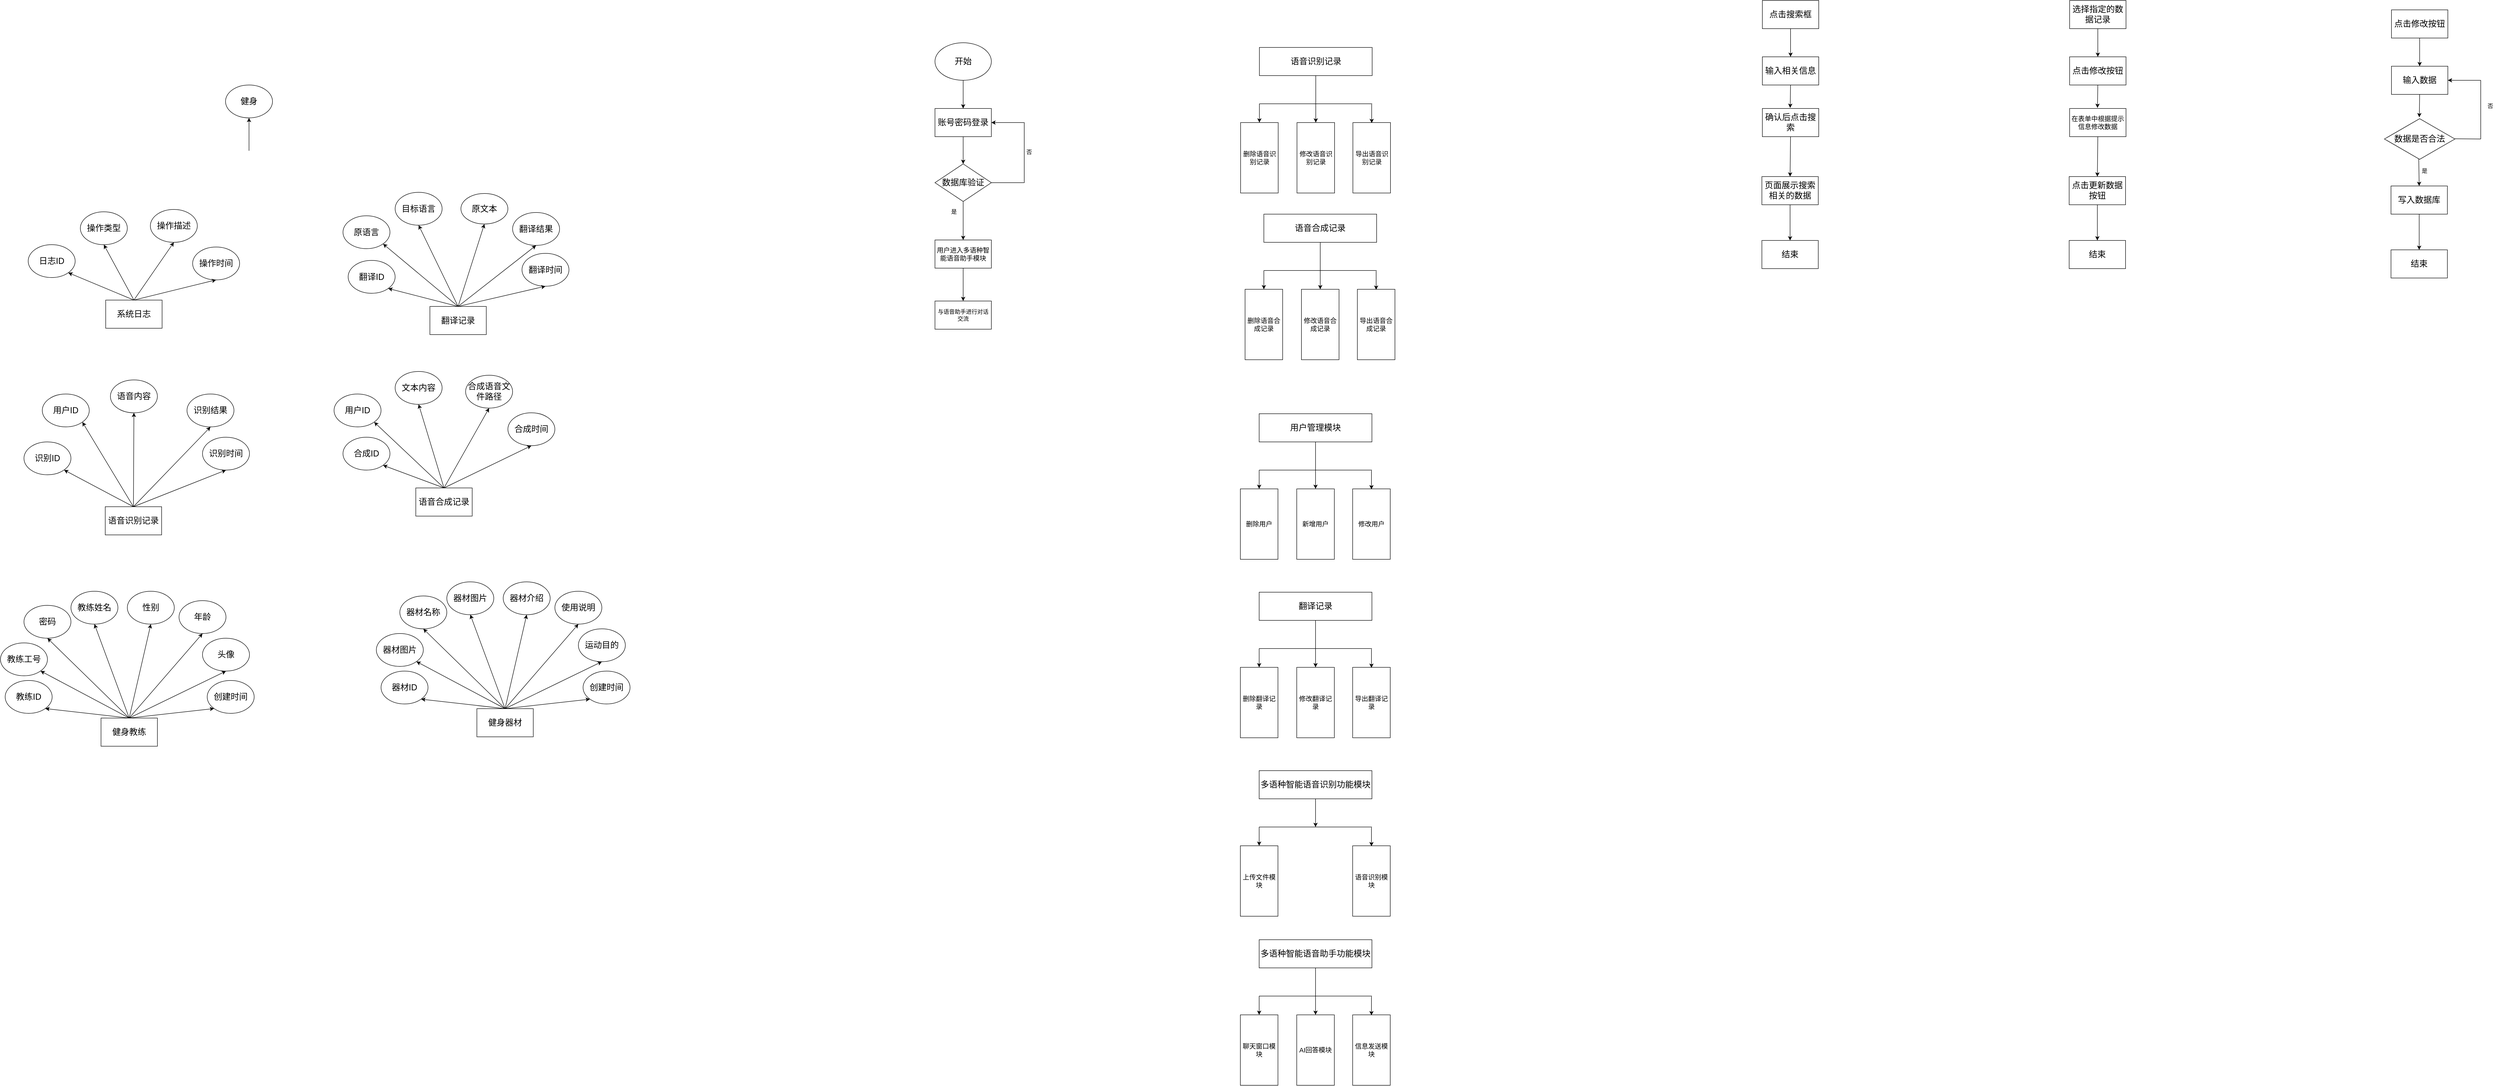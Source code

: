 <mxfile version="26.0.16">
  <diagram name="第 1 页" id="UI5crBXgyZy6Es89FjU4">
    <mxGraphModel dx="9310" dy="916" grid="1" gridSize="10" guides="1" tooltips="1" connect="1" arrows="1" fold="1" page="1" pageScale="1" pageWidth="827" pageHeight="1169" math="0" shadow="0">
      <root>
        <mxCell id="0" />
        <mxCell id="1" parent="0" />
        <mxCell id="IMLYY0nem67V7j786krE-1" value="&lt;span style=&quot;font-size: 18px;&quot;&gt;系统日志&lt;/span&gt;" style="rounded=0;whiteSpace=wrap;html=1;" parent="1" vertex="1">
          <mxGeometry x="-6475" y="698" width="120" height="60" as="geometry" />
        </mxCell>
        <mxCell id="IMLYY0nem67V7j786krE-2" value="&lt;font style=&quot;font-size: 18px;&quot;&gt;日志ID&lt;/font&gt;" style="ellipse;whiteSpace=wrap;html=1;" parent="1" vertex="1">
          <mxGeometry x="-6640" y="580" width="100" height="70" as="geometry" />
        </mxCell>
        <mxCell id="IMLYY0nem67V7j786krE-3" value="&lt;span style=&quot;font-size: 18px;&quot;&gt;操作类型&lt;/span&gt;" style="ellipse;whiteSpace=wrap;html=1;" parent="1" vertex="1">
          <mxGeometry x="-6529" y="510" width="100" height="70" as="geometry" />
        </mxCell>
        <mxCell id="IMLYY0nem67V7j786krE-4" value="&lt;font style=&quot;font-size: 18px;&quot;&gt;操作描述&lt;/font&gt;" style="ellipse;whiteSpace=wrap;html=1;" parent="1" vertex="1">
          <mxGeometry x="-6380" y="505" width="100" height="70" as="geometry" />
        </mxCell>
        <mxCell id="IMLYY0nem67V7j786krE-5" value="&lt;font style=&quot;font-size: 18px;&quot;&gt;操作时间&lt;/font&gt;" style="ellipse;whiteSpace=wrap;html=1;" parent="1" vertex="1">
          <mxGeometry x="-6290" y="585" width="100" height="70" as="geometry" />
        </mxCell>
        <mxCell id="IMLYY0nem67V7j786krE-8" value="" style="endArrow=classic;html=1;rounded=0;entryX=1;entryY=1;entryDx=0;entryDy=0;exitX=0.5;exitY=0;exitDx=0;exitDy=0;" parent="1" source="IMLYY0nem67V7j786krE-1" target="IMLYY0nem67V7j786krE-2" edge="1">
          <mxGeometry width="50" height="50" relative="1" as="geometry">
            <mxPoint x="-6389" y="758" as="sourcePoint" />
            <mxPoint x="-6339" y="708" as="targetPoint" />
          </mxGeometry>
        </mxCell>
        <mxCell id="IMLYY0nem67V7j786krE-9" value="" style="endArrow=classic;html=1;rounded=0;entryX=0.5;entryY=1;entryDx=0;entryDy=0;exitX=0.5;exitY=0;exitDx=0;exitDy=0;" parent="1" source="IMLYY0nem67V7j786krE-1" target="IMLYY0nem67V7j786krE-3" edge="1">
          <mxGeometry width="50" height="50" relative="1" as="geometry">
            <mxPoint x="-6479" y="678" as="sourcePoint" />
            <mxPoint x="-6614" y="638" as="targetPoint" />
          </mxGeometry>
        </mxCell>
        <mxCell id="IMLYY0nem67V7j786krE-10" value="" style="endArrow=classic;html=1;rounded=0;entryX=0.5;entryY=1;entryDx=0;entryDy=0;exitX=0.5;exitY=0;exitDx=0;exitDy=0;" parent="1" source="IMLYY0nem67V7j786krE-1" target="IMLYY0nem67V7j786krE-4" edge="1">
          <mxGeometry width="50" height="50" relative="1" as="geometry">
            <mxPoint x="-6389" y="758" as="sourcePoint" />
            <mxPoint x="-6339" y="708" as="targetPoint" />
          </mxGeometry>
        </mxCell>
        <mxCell id="IMLYY0nem67V7j786krE-11" value="" style="endArrow=classic;html=1;rounded=0;entryX=0.5;entryY=1;entryDx=0;entryDy=0;exitX=0.5;exitY=0;exitDx=0;exitDy=0;" parent="1" source="IMLYY0nem67V7j786krE-1" target="IMLYY0nem67V7j786krE-5" edge="1">
          <mxGeometry width="50" height="50" relative="1" as="geometry">
            <mxPoint x="-6389" y="758" as="sourcePoint" />
            <mxPoint x="-6339" y="708" as="targetPoint" />
          </mxGeometry>
        </mxCell>
        <mxCell id="IMLYY0nem67V7j786krE-14" value="&lt;font style=&quot;font-size: 18px;&quot;&gt;翻译记录&lt;/font&gt;" style="rounded=0;whiteSpace=wrap;html=1;" parent="1" vertex="1">
          <mxGeometry x="-5785" y="711.5" width="120" height="60" as="geometry" />
        </mxCell>
        <mxCell id="IMLYY0nem67V7j786krE-15" value="&lt;font style=&quot;font-size: 18px;&quot;&gt;翻译ID&lt;/font&gt;" style="ellipse;whiteSpace=wrap;html=1;" parent="1" vertex="1">
          <mxGeometry x="-5959" y="613.5" width="100" height="70" as="geometry" />
        </mxCell>
        <mxCell id="IMLYY0nem67V7j786krE-16" value="&lt;span style=&quot;font-size: 18px;&quot;&gt;原语言&lt;/span&gt;" style="ellipse;whiteSpace=wrap;html=1;" parent="1" vertex="1">
          <mxGeometry x="-5970" y="518.5" width="100" height="70" as="geometry" />
        </mxCell>
        <mxCell id="IMLYY0nem67V7j786krE-17" value="&lt;font style=&quot;font-size: 18px;&quot;&gt;目标语言&lt;/font&gt;" style="ellipse;whiteSpace=wrap;html=1;" parent="1" vertex="1">
          <mxGeometry x="-5859" y="468.5" width="100" height="70" as="geometry" />
        </mxCell>
        <mxCell id="IMLYY0nem67V7j786krE-18" value="&lt;font style=&quot;font-size: 18px;&quot;&gt;翻译结果&lt;/font&gt;" style="ellipse;whiteSpace=wrap;html=1;" parent="1" vertex="1">
          <mxGeometry x="-5609" y="511.5" width="100" height="70" as="geometry" />
        </mxCell>
        <mxCell id="IMLYY0nem67V7j786krE-21" value="" style="endArrow=classic;html=1;rounded=0;entryX=1;entryY=1;entryDx=0;entryDy=0;exitX=0.5;exitY=0;exitDx=0;exitDy=0;" parent="1" source="IMLYY0nem67V7j786krE-14" target="IMLYY0nem67V7j786krE-15" edge="1">
          <mxGeometry width="50" height="50" relative="1" as="geometry">
            <mxPoint x="-5699" y="771.5" as="sourcePoint" />
            <mxPoint x="-5649" y="721.5" as="targetPoint" />
          </mxGeometry>
        </mxCell>
        <mxCell id="IMLYY0nem67V7j786krE-22" value="" style="endArrow=classic;html=1;rounded=0;entryX=1;entryY=1;entryDx=0;entryDy=0;exitX=0.5;exitY=0;exitDx=0;exitDy=0;" parent="1" source="IMLYY0nem67V7j786krE-14" target="IMLYY0nem67V7j786krE-16" edge="1">
          <mxGeometry width="50" height="50" relative="1" as="geometry">
            <mxPoint x="-5789" y="691.5" as="sourcePoint" />
            <mxPoint x="-5924" y="651.5" as="targetPoint" />
          </mxGeometry>
        </mxCell>
        <mxCell id="IMLYY0nem67V7j786krE-23" value="" style="endArrow=classic;html=1;rounded=0;entryX=0.5;entryY=1;entryDx=0;entryDy=0;exitX=0.5;exitY=0;exitDx=0;exitDy=0;" parent="1" source="IMLYY0nem67V7j786krE-14" target="IMLYY0nem67V7j786krE-17" edge="1">
          <mxGeometry width="50" height="50" relative="1" as="geometry">
            <mxPoint x="-5699" y="771.5" as="sourcePoint" />
            <mxPoint x="-5649" y="721.5" as="targetPoint" />
          </mxGeometry>
        </mxCell>
        <mxCell id="IMLYY0nem67V7j786krE-24" value="" style="endArrow=classic;html=1;rounded=0;entryX=0.5;entryY=1;entryDx=0;entryDy=0;exitX=0.5;exitY=0;exitDx=0;exitDy=0;" parent="1" source="IMLYY0nem67V7j786krE-14" target="IMLYY0nem67V7j786krE-18" edge="1">
          <mxGeometry width="50" height="50" relative="1" as="geometry">
            <mxPoint x="-5699" y="771.5" as="sourcePoint" />
            <mxPoint x="-5649" y="721.5" as="targetPoint" />
          </mxGeometry>
        </mxCell>
        <mxCell id="IMLYY0nem67V7j786krE-27" value="&lt;span style=&quot;font-size: 18px;&quot;&gt;原文本&lt;/span&gt;" style="ellipse;whiteSpace=wrap;html=1;" parent="1" vertex="1">
          <mxGeometry x="-5719" y="471" width="100" height="65" as="geometry" />
        </mxCell>
        <mxCell id="IMLYY0nem67V7j786krE-28" value="" style="endArrow=classic;html=1;rounded=0;entryX=0.5;entryY=1;entryDx=0;entryDy=0;exitX=0.5;exitY=0;exitDx=0;exitDy=0;" parent="1" source="IMLYY0nem67V7j786krE-14" target="IMLYY0nem67V7j786krE-27" edge="1">
          <mxGeometry width="50" height="50" relative="1" as="geometry">
            <mxPoint x="-5715" y="721.5" as="sourcePoint" />
            <mxPoint x="-5689" y="511.5" as="targetPoint" />
          </mxGeometry>
        </mxCell>
        <mxCell id="IMLYY0nem67V7j786krE-29" value="&lt;font style=&quot;font-size: 18px;&quot;&gt;健身&lt;/font&gt;" style="ellipse;whiteSpace=wrap;html=1;" parent="1" vertex="1">
          <mxGeometry x="-6220" y="240" width="100" height="70" as="geometry" />
        </mxCell>
        <mxCell id="IMLYY0nem67V7j786krE-30" value="" style="endArrow=classic;html=1;rounded=0;entryX=0.5;entryY=1;entryDx=0;entryDy=0;" parent="1" target="IMLYY0nem67V7j786krE-29" edge="1">
          <mxGeometry width="50" height="50" relative="1" as="geometry">
            <mxPoint x="-6170" y="380" as="sourcePoint" />
            <mxPoint x="-6120" y="550" as="targetPoint" />
          </mxGeometry>
        </mxCell>
        <mxCell id="IMLYY0nem67V7j786krE-31" value="&lt;font style=&quot;font-size: 18px;&quot;&gt;翻译时间&lt;/font&gt;" style="ellipse;whiteSpace=wrap;html=1;" parent="1" vertex="1">
          <mxGeometry x="-5589" y="598.5" width="100" height="70" as="geometry" />
        </mxCell>
        <mxCell id="IMLYY0nem67V7j786krE-32" value="" style="endArrow=classic;html=1;rounded=0;entryX=0.5;entryY=1;entryDx=0;entryDy=0;exitX=0.5;exitY=0;exitDx=0;exitDy=0;" parent="1" source="IMLYY0nem67V7j786krE-14" target="IMLYY0nem67V7j786krE-31" edge="1">
          <mxGeometry width="50" height="50" relative="1" as="geometry">
            <mxPoint x="-5549" y="601.5" as="sourcePoint" />
            <mxPoint x="-5739" y="741.5" as="targetPoint" />
          </mxGeometry>
        </mxCell>
        <mxCell id="IMLYY0nem67V7j786krE-33" value="&lt;font style=&quot;font-size: 18px;&quot;&gt;语音识别记录&lt;/font&gt;" style="rounded=0;whiteSpace=wrap;html=1;" parent="1" vertex="1">
          <mxGeometry x="-6476" y="1138" width="120" height="60" as="geometry" />
        </mxCell>
        <mxCell id="IMLYY0nem67V7j786krE-34" value="&lt;span style=&quot;font-size: 18px;&quot;&gt;识别ID&lt;/span&gt;" style="ellipse;whiteSpace=wrap;html=1;" parent="1" vertex="1">
          <mxGeometry x="-6649" y="1000" width="100" height="70" as="geometry" />
        </mxCell>
        <mxCell id="IMLYY0nem67V7j786krE-35" value="&lt;font style=&quot;font-size: 18px;&quot;&gt;用户ID&lt;/font&gt;" style="ellipse;whiteSpace=wrap;html=1;" parent="1" vertex="1">
          <mxGeometry x="-6610" y="898" width="100" height="70" as="geometry" />
        </mxCell>
        <mxCell id="IMLYY0nem67V7j786krE-36" value="&lt;font style=&quot;font-size: 18px;&quot;&gt;语音内容&lt;/font&gt;" style="ellipse;whiteSpace=wrap;html=1;" parent="1" vertex="1">
          <mxGeometry x="-6465" y="868" width="100" height="70" as="geometry" />
        </mxCell>
        <mxCell id="IMLYY0nem67V7j786krE-37" value="&lt;font style=&quot;font-size: 18px;&quot;&gt;识别结果&lt;/font&gt;" style="ellipse;whiteSpace=wrap;html=1;" parent="1" vertex="1">
          <mxGeometry x="-6302" y="898" width="100" height="70" as="geometry" />
        </mxCell>
        <mxCell id="IMLYY0nem67V7j786krE-38" value="&lt;font style=&quot;font-size: 18px;&quot;&gt;识别时间&lt;/font&gt;" style="ellipse;whiteSpace=wrap;html=1;" parent="1" vertex="1">
          <mxGeometry x="-6269" y="990" width="100" height="70" as="geometry" />
        </mxCell>
        <mxCell id="IMLYY0nem67V7j786krE-40" value="" style="endArrow=classic;html=1;rounded=0;entryX=1;entryY=1;entryDx=0;entryDy=0;exitX=0.5;exitY=0;exitDx=0;exitDy=0;" parent="1" source="IMLYY0nem67V7j786krE-33" target="IMLYY0nem67V7j786krE-34" edge="1">
          <mxGeometry width="50" height="50" relative="1" as="geometry">
            <mxPoint x="-6390" y="1198" as="sourcePoint" />
            <mxPoint x="-6340" y="1148" as="targetPoint" />
          </mxGeometry>
        </mxCell>
        <mxCell id="IMLYY0nem67V7j786krE-41" value="" style="endArrow=classic;html=1;rounded=0;entryX=1;entryY=1;entryDx=0;entryDy=0;exitX=0.5;exitY=0;exitDx=0;exitDy=0;" parent="1" source="IMLYY0nem67V7j786krE-33" target="IMLYY0nem67V7j786krE-35" edge="1">
          <mxGeometry width="50" height="50" relative="1" as="geometry">
            <mxPoint x="-6480" y="1118" as="sourcePoint" />
            <mxPoint x="-6615" y="1078" as="targetPoint" />
          </mxGeometry>
        </mxCell>
        <mxCell id="IMLYY0nem67V7j786krE-42" value="" style="endArrow=classic;html=1;rounded=0;entryX=0.5;entryY=1;entryDx=0;entryDy=0;exitX=0.5;exitY=0;exitDx=0;exitDy=0;" parent="1" source="IMLYY0nem67V7j786krE-33" target="IMLYY0nem67V7j786krE-36" edge="1">
          <mxGeometry width="50" height="50" relative="1" as="geometry">
            <mxPoint x="-6390" y="1198" as="sourcePoint" />
            <mxPoint x="-6340" y="1148" as="targetPoint" />
          </mxGeometry>
        </mxCell>
        <mxCell id="IMLYY0nem67V7j786krE-43" value="" style="endArrow=classic;html=1;rounded=0;entryX=0.5;entryY=1;entryDx=0;entryDy=0;exitX=0.5;exitY=0;exitDx=0;exitDy=0;" parent="1" source="IMLYY0nem67V7j786krE-33" target="IMLYY0nem67V7j786krE-37" edge="1">
          <mxGeometry width="50" height="50" relative="1" as="geometry">
            <mxPoint x="-6390" y="1198" as="sourcePoint" />
            <mxPoint x="-6340" y="1148" as="targetPoint" />
          </mxGeometry>
        </mxCell>
        <mxCell id="IMLYY0nem67V7j786krE-45" value="" style="endArrow=classic;html=1;rounded=0;entryX=0.5;entryY=1;entryDx=0;entryDy=0;exitX=0.5;exitY=0;exitDx=0;exitDy=0;" parent="1" source="IMLYY0nem67V7j786krE-33" target="IMLYY0nem67V7j786krE-38" edge="1">
          <mxGeometry width="50" height="50" relative="1" as="geometry">
            <mxPoint x="-6406" y="1148" as="sourcePoint" />
            <mxPoint x="-6195" y="1018" as="targetPoint" />
          </mxGeometry>
        </mxCell>
        <mxCell id="IMLYY0nem67V7j786krE-50" value="&lt;font style=&quot;font-size: 18px;&quot;&gt;语音合成记录&lt;/font&gt;" style="rounded=0;whiteSpace=wrap;html=1;" parent="1" vertex="1">
          <mxGeometry x="-5815" y="1098" width="120" height="60" as="geometry" />
        </mxCell>
        <mxCell id="IMLYY0nem67V7j786krE-51" value="&lt;font style=&quot;font-size: 18px;&quot;&gt;合成ID&lt;/font&gt;" style="ellipse;whiteSpace=wrap;html=1;" parent="1" vertex="1">
          <mxGeometry x="-5970" y="990" width="100" height="70" as="geometry" />
        </mxCell>
        <mxCell id="IMLYY0nem67V7j786krE-52" value="&lt;span style=&quot;font-size: 18px;&quot;&gt;用户ID&lt;/span&gt;" style="ellipse;whiteSpace=wrap;html=1;" parent="1" vertex="1">
          <mxGeometry x="-5989" y="898" width="100" height="70" as="geometry" />
        </mxCell>
        <mxCell id="IMLYY0nem67V7j786krE-53" value="&lt;font style=&quot;font-size: 18px;&quot;&gt;文本内容&lt;/font&gt;" style="ellipse;whiteSpace=wrap;html=1;" parent="1" vertex="1">
          <mxGeometry x="-5859" y="850" width="100" height="70" as="geometry" />
        </mxCell>
        <mxCell id="IMLYY0nem67V7j786krE-54" value="&lt;font style=&quot;font-size: 18px;&quot;&gt;合成时间&lt;/font&gt;" style="ellipse;whiteSpace=wrap;html=1;" parent="1" vertex="1">
          <mxGeometry x="-5619" y="938" width="100" height="70" as="geometry" />
        </mxCell>
        <mxCell id="IMLYY0nem67V7j786krE-57" value="" style="endArrow=classic;html=1;rounded=0;entryX=1;entryY=1;entryDx=0;entryDy=0;exitX=0.5;exitY=0;exitDx=0;exitDy=0;" parent="1" source="IMLYY0nem67V7j786krE-50" target="IMLYY0nem67V7j786krE-51" edge="1">
          <mxGeometry width="50" height="50" relative="1" as="geometry">
            <mxPoint x="-5729" y="1158" as="sourcePoint" />
            <mxPoint x="-5679" y="1108" as="targetPoint" />
          </mxGeometry>
        </mxCell>
        <mxCell id="IMLYY0nem67V7j786krE-58" value="" style="endArrow=classic;html=1;rounded=0;entryX=1;entryY=1;entryDx=0;entryDy=0;exitX=0.5;exitY=0;exitDx=0;exitDy=0;" parent="1" source="IMLYY0nem67V7j786krE-50" target="IMLYY0nem67V7j786krE-52" edge="1">
          <mxGeometry width="50" height="50" relative="1" as="geometry">
            <mxPoint x="-5819" y="1078" as="sourcePoint" />
            <mxPoint x="-5954" y="1038" as="targetPoint" />
          </mxGeometry>
        </mxCell>
        <mxCell id="IMLYY0nem67V7j786krE-59" value="" style="endArrow=classic;html=1;rounded=0;entryX=0.5;entryY=1;entryDx=0;entryDy=0;exitX=0.5;exitY=0;exitDx=0;exitDy=0;" parent="1" source="IMLYY0nem67V7j786krE-50" target="IMLYY0nem67V7j786krE-53" edge="1">
          <mxGeometry width="50" height="50" relative="1" as="geometry">
            <mxPoint x="-5729" y="1158" as="sourcePoint" />
            <mxPoint x="-5679" y="1108" as="targetPoint" />
          </mxGeometry>
        </mxCell>
        <mxCell id="IMLYY0nem67V7j786krE-60" value="" style="endArrow=classic;html=1;rounded=0;entryX=0.5;entryY=1;entryDx=0;entryDy=0;exitX=0.5;exitY=0;exitDx=0;exitDy=0;" parent="1" source="IMLYY0nem67V7j786krE-50" target="IMLYY0nem67V7j786krE-54" edge="1">
          <mxGeometry width="50" height="50" relative="1" as="geometry">
            <mxPoint x="-5729" y="1158" as="sourcePoint" />
            <mxPoint x="-5679" y="1108" as="targetPoint" />
          </mxGeometry>
        </mxCell>
        <mxCell id="IMLYY0nem67V7j786krE-63" value="&lt;font style=&quot;font-size: 18px;&quot;&gt;合成语音文件路径&lt;/font&gt;" style="ellipse;whiteSpace=wrap;html=1;" parent="1" vertex="1">
          <mxGeometry x="-5709" y="858" width="100" height="70" as="geometry" />
        </mxCell>
        <mxCell id="IMLYY0nem67V7j786krE-64" value="" style="endArrow=classic;html=1;rounded=0;entryX=0.5;entryY=1;entryDx=0;entryDy=0;exitX=0.5;exitY=0;exitDx=0;exitDy=0;" parent="1" source="IMLYY0nem67V7j786krE-50" target="IMLYY0nem67V7j786krE-63" edge="1">
          <mxGeometry width="50" height="50" relative="1" as="geometry">
            <mxPoint x="-5745" y="1108" as="sourcePoint" />
            <mxPoint x="-5719" y="898" as="targetPoint" />
          </mxGeometry>
        </mxCell>
        <mxCell id="IMLYY0nem67V7j786krE-67" value="&lt;font style=&quot;font-size: 18px;&quot;&gt;健身教练&lt;/font&gt;" style="rounded=0;whiteSpace=wrap;html=1;" parent="1" vertex="1">
          <mxGeometry x="-6485" y="1588" width="120" height="60" as="geometry" />
        </mxCell>
        <mxCell id="IMLYY0nem67V7j786krE-68" value="&lt;font style=&quot;font-size: 18px;&quot;&gt;教练ID&lt;/font&gt;" style="ellipse;whiteSpace=wrap;html=1;" parent="1" vertex="1">
          <mxGeometry x="-6689" y="1508" width="100" height="70" as="geometry" />
        </mxCell>
        <mxCell id="IMLYY0nem67V7j786krE-69" value="&lt;span style=&quot;font-size: 18px;&quot;&gt;教练工号&lt;/span&gt;" style="ellipse;whiteSpace=wrap;html=1;" parent="1" vertex="1">
          <mxGeometry x="-6699" y="1428" width="100" height="70" as="geometry" />
        </mxCell>
        <mxCell id="IMLYY0nem67V7j786krE-70" value="&lt;font style=&quot;font-size: 18px;&quot;&gt;密码&lt;/font&gt;" style="ellipse;whiteSpace=wrap;html=1;" parent="1" vertex="1">
          <mxGeometry x="-6649" y="1348" width="100" height="70" as="geometry" />
        </mxCell>
        <mxCell id="IMLYY0nem67V7j786krE-71" value="&lt;font style=&quot;font-size: 18px;&quot;&gt;性别&lt;/font&gt;" style="ellipse;whiteSpace=wrap;html=1;" parent="1" vertex="1">
          <mxGeometry x="-6429" y="1318" width="100" height="70" as="geometry" />
        </mxCell>
        <mxCell id="IMLYY0nem67V7j786krE-72" value="&lt;span style=&quot;font-size: 18px;&quot;&gt;头像&lt;/span&gt;" style="ellipse;whiteSpace=wrap;html=1;" parent="1" vertex="1">
          <mxGeometry x="-6269" y="1418" width="100" height="70" as="geometry" />
        </mxCell>
        <mxCell id="IMLYY0nem67V7j786krE-73" value="&lt;span style=&quot;font-size: 18px;&quot;&gt;创建时间&lt;/span&gt;" style="ellipse;whiteSpace=wrap;html=1;" parent="1" vertex="1">
          <mxGeometry x="-6259" y="1508" width="100" height="70" as="geometry" />
        </mxCell>
        <mxCell id="IMLYY0nem67V7j786krE-74" value="" style="endArrow=classic;html=1;rounded=0;entryX=1;entryY=1;entryDx=0;entryDy=0;exitX=0.5;exitY=0;exitDx=0;exitDy=0;" parent="1" source="IMLYY0nem67V7j786krE-67" target="IMLYY0nem67V7j786krE-68" edge="1">
          <mxGeometry width="50" height="50" relative="1" as="geometry">
            <mxPoint x="-6399" y="1648" as="sourcePoint" />
            <mxPoint x="-6349" y="1598" as="targetPoint" />
          </mxGeometry>
        </mxCell>
        <mxCell id="IMLYY0nem67V7j786krE-75" value="" style="endArrow=classic;html=1;rounded=0;entryX=1;entryY=1;entryDx=0;entryDy=0;exitX=0.5;exitY=0;exitDx=0;exitDy=0;" parent="1" source="IMLYY0nem67V7j786krE-67" target="IMLYY0nem67V7j786krE-69" edge="1">
          <mxGeometry width="50" height="50" relative="1" as="geometry">
            <mxPoint x="-6489" y="1568" as="sourcePoint" />
            <mxPoint x="-6624" y="1528" as="targetPoint" />
          </mxGeometry>
        </mxCell>
        <mxCell id="IMLYY0nem67V7j786krE-76" value="" style="endArrow=classic;html=1;rounded=0;entryX=0.5;entryY=1;entryDx=0;entryDy=0;exitX=0.5;exitY=0;exitDx=0;exitDy=0;" parent="1" source="IMLYY0nem67V7j786krE-67" target="IMLYY0nem67V7j786krE-70" edge="1">
          <mxGeometry width="50" height="50" relative="1" as="geometry">
            <mxPoint x="-6399" y="1648" as="sourcePoint" />
            <mxPoint x="-6349" y="1598" as="targetPoint" />
          </mxGeometry>
        </mxCell>
        <mxCell id="IMLYY0nem67V7j786krE-77" value="" style="endArrow=classic;html=1;rounded=0;entryX=0.5;entryY=1;entryDx=0;entryDy=0;exitX=0.5;exitY=0;exitDx=0;exitDy=0;" parent="1" source="IMLYY0nem67V7j786krE-67" target="IMLYY0nem67V7j786krE-71" edge="1">
          <mxGeometry width="50" height="50" relative="1" as="geometry">
            <mxPoint x="-6399" y="1648" as="sourcePoint" />
            <mxPoint x="-6349" y="1598" as="targetPoint" />
          </mxGeometry>
        </mxCell>
        <mxCell id="IMLYY0nem67V7j786krE-78" value="" style="endArrow=classic;html=1;rounded=0;entryX=0;entryY=1;entryDx=0;entryDy=0;exitX=0.5;exitY=0;exitDx=0;exitDy=0;" parent="1" source="IMLYY0nem67V7j786krE-67" target="IMLYY0nem67V7j786krE-73" edge="1">
          <mxGeometry width="50" height="50" relative="1" as="geometry">
            <mxPoint x="-6415" y="1598" as="sourcePoint" />
            <mxPoint x="-6604" y="1568" as="targetPoint" />
          </mxGeometry>
        </mxCell>
        <mxCell id="IMLYY0nem67V7j786krE-79" value="" style="endArrow=classic;html=1;rounded=0;entryX=0.5;entryY=1;entryDx=0;entryDy=0;exitX=0.5;exitY=0;exitDx=0;exitDy=0;" parent="1" source="IMLYY0nem67V7j786krE-67" target="IMLYY0nem67V7j786krE-72" edge="1">
          <mxGeometry width="50" height="50" relative="1" as="geometry">
            <mxPoint x="-6415" y="1598" as="sourcePoint" />
            <mxPoint x="-6204" y="1468" as="targetPoint" />
          </mxGeometry>
        </mxCell>
        <mxCell id="IMLYY0nem67V7j786krE-80" value="&lt;font style=&quot;font-size: 18px;&quot;&gt;教练姓名&lt;/font&gt;" style="ellipse;whiteSpace=wrap;html=1;" parent="1" vertex="1">
          <mxGeometry x="-6549" y="1318" width="100" height="70" as="geometry" />
        </mxCell>
        <mxCell id="IMLYY0nem67V7j786krE-81" value="" style="endArrow=classic;html=1;rounded=0;entryX=0.5;entryY=1;entryDx=0;entryDy=0;exitX=0.5;exitY=0;exitDx=0;exitDy=0;" parent="1" source="IMLYY0nem67V7j786krE-67" target="IMLYY0nem67V7j786krE-80" edge="1">
          <mxGeometry width="50" height="50" relative="1" as="geometry">
            <mxPoint x="-6415" y="1598" as="sourcePoint" />
            <mxPoint x="-6389" y="1388" as="targetPoint" />
          </mxGeometry>
        </mxCell>
        <mxCell id="IMLYY0nem67V7j786krE-82" value="&lt;font style=&quot;font-size: 18px;&quot;&gt;年龄&lt;/font&gt;" style="ellipse;whiteSpace=wrap;html=1;" parent="1" vertex="1">
          <mxGeometry x="-6319" y="1338" width="100" height="70" as="geometry" />
        </mxCell>
        <mxCell id="IMLYY0nem67V7j786krE-83" value="" style="endArrow=classic;html=1;rounded=0;entryX=0.5;entryY=1;entryDx=0;entryDy=0;exitX=0.5;exitY=0;exitDx=0;exitDy=0;" parent="1" source="IMLYY0nem67V7j786krE-67" target="IMLYY0nem67V7j786krE-82" edge="1">
          <mxGeometry width="50" height="50" relative="1" as="geometry">
            <mxPoint x="-6249" y="1478" as="sourcePoint" />
            <mxPoint x="-6439" y="1618" as="targetPoint" />
          </mxGeometry>
        </mxCell>
        <mxCell id="IMLYY0nem67V7j786krE-84" value="&lt;font style=&quot;font-size: 18px;&quot;&gt;健身器材&lt;/font&gt;" style="rounded=0;whiteSpace=wrap;html=1;" parent="1" vertex="1">
          <mxGeometry x="-5685" y="1568" width="120" height="60" as="geometry" />
        </mxCell>
        <mxCell id="IMLYY0nem67V7j786krE-85" value="&lt;font style=&quot;font-size: 18px;&quot;&gt;器材ID&lt;/font&gt;" style="ellipse;whiteSpace=wrap;html=1;" parent="1" vertex="1">
          <mxGeometry x="-5889" y="1488" width="100" height="70" as="geometry" />
        </mxCell>
        <mxCell id="IMLYY0nem67V7j786krE-86" value="&lt;span style=&quot;font-size: 18px;&quot;&gt;器材图片&lt;/span&gt;" style="ellipse;whiteSpace=wrap;html=1;" parent="1" vertex="1">
          <mxGeometry x="-5899" y="1408" width="100" height="70" as="geometry" />
        </mxCell>
        <mxCell id="IMLYY0nem67V7j786krE-87" value="&lt;span style=&quot;font-size: 18px;&quot;&gt;器材名称&lt;/span&gt;" style="ellipse;whiteSpace=wrap;html=1;" parent="1" vertex="1">
          <mxGeometry x="-5849" y="1328" width="100" height="70" as="geometry" />
        </mxCell>
        <mxCell id="IMLYY0nem67V7j786krE-88" value="&lt;font style=&quot;font-size: 18px;&quot;&gt;器材介绍&lt;/font&gt;" style="ellipse;whiteSpace=wrap;html=1;" parent="1" vertex="1">
          <mxGeometry x="-5629" y="1298" width="100" height="70" as="geometry" />
        </mxCell>
        <mxCell id="IMLYY0nem67V7j786krE-89" value="&lt;span style=&quot;font-size: 18px;&quot;&gt;运动目的&lt;/span&gt;" style="ellipse;whiteSpace=wrap;html=1;" parent="1" vertex="1">
          <mxGeometry x="-5469" y="1398" width="100" height="70" as="geometry" />
        </mxCell>
        <mxCell id="IMLYY0nem67V7j786krE-90" value="&lt;span style=&quot;font-size: 18px;&quot;&gt;创建时间&lt;/span&gt;" style="ellipse;whiteSpace=wrap;html=1;" parent="1" vertex="1">
          <mxGeometry x="-5459" y="1488" width="100" height="70" as="geometry" />
        </mxCell>
        <mxCell id="IMLYY0nem67V7j786krE-91" value="" style="endArrow=classic;html=1;rounded=0;entryX=1;entryY=1;entryDx=0;entryDy=0;exitX=0.5;exitY=0;exitDx=0;exitDy=0;" parent="1" source="IMLYY0nem67V7j786krE-84" target="IMLYY0nem67V7j786krE-85" edge="1">
          <mxGeometry width="50" height="50" relative="1" as="geometry">
            <mxPoint x="-5599" y="1628" as="sourcePoint" />
            <mxPoint x="-5549" y="1578" as="targetPoint" />
          </mxGeometry>
        </mxCell>
        <mxCell id="IMLYY0nem67V7j786krE-92" value="" style="endArrow=classic;html=1;rounded=0;entryX=1;entryY=1;entryDx=0;entryDy=0;exitX=0.5;exitY=0;exitDx=0;exitDy=0;" parent="1" source="IMLYY0nem67V7j786krE-84" target="IMLYY0nem67V7j786krE-86" edge="1">
          <mxGeometry width="50" height="50" relative="1" as="geometry">
            <mxPoint x="-5689" y="1548" as="sourcePoint" />
            <mxPoint x="-5824" y="1508" as="targetPoint" />
          </mxGeometry>
        </mxCell>
        <mxCell id="IMLYY0nem67V7j786krE-93" value="" style="endArrow=classic;html=1;rounded=0;entryX=0.5;entryY=1;entryDx=0;entryDy=0;exitX=0.5;exitY=0;exitDx=0;exitDy=0;" parent="1" source="IMLYY0nem67V7j786krE-84" target="IMLYY0nem67V7j786krE-87" edge="1">
          <mxGeometry width="50" height="50" relative="1" as="geometry">
            <mxPoint x="-5599" y="1628" as="sourcePoint" />
            <mxPoint x="-5549" y="1578" as="targetPoint" />
          </mxGeometry>
        </mxCell>
        <mxCell id="IMLYY0nem67V7j786krE-94" value="" style="endArrow=classic;html=1;rounded=0;entryX=0.5;entryY=1;entryDx=0;entryDy=0;exitX=0.5;exitY=0;exitDx=0;exitDy=0;" parent="1" source="IMLYY0nem67V7j786krE-84" target="IMLYY0nem67V7j786krE-88" edge="1">
          <mxGeometry width="50" height="50" relative="1" as="geometry">
            <mxPoint x="-5599" y="1628" as="sourcePoint" />
            <mxPoint x="-5549" y="1578" as="targetPoint" />
          </mxGeometry>
        </mxCell>
        <mxCell id="IMLYY0nem67V7j786krE-95" value="" style="endArrow=classic;html=1;rounded=0;entryX=0;entryY=1;entryDx=0;entryDy=0;exitX=0.5;exitY=0;exitDx=0;exitDy=0;" parent="1" source="IMLYY0nem67V7j786krE-84" target="IMLYY0nem67V7j786krE-90" edge="1">
          <mxGeometry width="50" height="50" relative="1" as="geometry">
            <mxPoint x="-5615" y="1578" as="sourcePoint" />
            <mxPoint x="-5804" y="1548" as="targetPoint" />
          </mxGeometry>
        </mxCell>
        <mxCell id="IMLYY0nem67V7j786krE-96" value="" style="endArrow=classic;html=1;rounded=0;entryX=0.5;entryY=1;entryDx=0;entryDy=0;exitX=0.5;exitY=0;exitDx=0;exitDy=0;" parent="1" source="IMLYY0nem67V7j786krE-84" target="IMLYY0nem67V7j786krE-89" edge="1">
          <mxGeometry width="50" height="50" relative="1" as="geometry">
            <mxPoint x="-5615" y="1578" as="sourcePoint" />
            <mxPoint x="-5404" y="1448" as="targetPoint" />
          </mxGeometry>
        </mxCell>
        <mxCell id="IMLYY0nem67V7j786krE-97" value="&lt;span style=&quot;font-size: 18px;&quot;&gt;器材图片&lt;/span&gt;" style="ellipse;whiteSpace=wrap;html=1;" parent="1" vertex="1">
          <mxGeometry x="-5749" y="1298" width="100" height="70" as="geometry" />
        </mxCell>
        <mxCell id="IMLYY0nem67V7j786krE-98" value="" style="endArrow=classic;html=1;rounded=0;entryX=0.5;entryY=1;entryDx=0;entryDy=0;exitX=0.5;exitY=0;exitDx=0;exitDy=0;" parent="1" source="IMLYY0nem67V7j786krE-84" target="IMLYY0nem67V7j786krE-97" edge="1">
          <mxGeometry width="50" height="50" relative="1" as="geometry">
            <mxPoint x="-5615" y="1578" as="sourcePoint" />
            <mxPoint x="-5589" y="1368" as="targetPoint" />
          </mxGeometry>
        </mxCell>
        <mxCell id="IMLYY0nem67V7j786krE-99" value="&lt;font style=&quot;font-size: 18px;&quot;&gt;使用说明&lt;/font&gt;" style="ellipse;whiteSpace=wrap;html=1;" parent="1" vertex="1">
          <mxGeometry x="-5519" y="1318" width="100" height="70" as="geometry" />
        </mxCell>
        <mxCell id="IMLYY0nem67V7j786krE-100" value="" style="endArrow=classic;html=1;rounded=0;entryX=0.5;entryY=1;entryDx=0;entryDy=0;exitX=0.5;exitY=0;exitDx=0;exitDy=0;" parent="1" source="IMLYY0nem67V7j786krE-84" target="IMLYY0nem67V7j786krE-99" edge="1">
          <mxGeometry width="50" height="50" relative="1" as="geometry">
            <mxPoint x="-5449" y="1458" as="sourcePoint" />
            <mxPoint x="-5639" y="1598" as="targetPoint" />
          </mxGeometry>
        </mxCell>
        <mxCell id="16CYSNht8lf0X_vBFAvL-1" value="&lt;font style=&quot;font-size: 18px;&quot;&gt;点击修改按钮&lt;/font&gt;" style="rounded=0;whiteSpace=wrap;html=1;" parent="1" vertex="1">
          <mxGeometry x="-1610" y="80" width="120" height="60" as="geometry" />
        </mxCell>
        <mxCell id="16CYSNht8lf0X_vBFAvL-2" value="&lt;font style=&quot;font-size: 18px;&quot;&gt;输入数据&lt;/font&gt;" style="rounded=0;whiteSpace=wrap;html=1;" parent="1" vertex="1">
          <mxGeometry x="-1610" y="200" width="120" height="60" as="geometry" />
        </mxCell>
        <mxCell id="16CYSNht8lf0X_vBFAvL-3" value="&lt;font style=&quot;font-size: 18px;&quot;&gt;写入数据库&lt;/font&gt;" style="rounded=0;whiteSpace=wrap;html=1;" parent="1" vertex="1">
          <mxGeometry x="-1611" y="455" width="120" height="60" as="geometry" />
        </mxCell>
        <mxCell id="16CYSNht8lf0X_vBFAvL-4" value="&lt;font style=&quot;font-size: 18px;&quot;&gt;结束&lt;/font&gt;" style="rounded=0;whiteSpace=wrap;html=1;" parent="1" vertex="1">
          <mxGeometry x="-1611" y="591" width="120" height="60" as="geometry" />
        </mxCell>
        <mxCell id="16CYSNht8lf0X_vBFAvL-5" value="&lt;font style=&quot;font-size: 18px;&quot;&gt;数据是否合法&lt;/font&gt;" style="html=1;whiteSpace=wrap;aspect=fixed;shape=isoRectangle;" parent="1" vertex="1">
          <mxGeometry x="-1625" y="310" width="150" height="90" as="geometry" />
        </mxCell>
        <mxCell id="16CYSNht8lf0X_vBFAvL-6" value="" style="endArrow=classic;html=1;rounded=0;exitX=0.5;exitY=1;exitDx=0;exitDy=0;entryX=0.5;entryY=0;entryDx=0;entryDy=0;" parent="1" source="16CYSNht8lf0X_vBFAvL-1" target="16CYSNht8lf0X_vBFAvL-2" edge="1">
          <mxGeometry width="50" height="50" relative="1" as="geometry">
            <mxPoint x="-1190" y="370" as="sourcePoint" />
            <mxPoint x="-1140" y="320" as="targetPoint" />
          </mxGeometry>
        </mxCell>
        <mxCell id="16CYSNht8lf0X_vBFAvL-7" value="" style="endArrow=classic;html=1;rounded=0;exitX=0.5;exitY=1;exitDx=0;exitDy=0;entryX=0.495;entryY=-0.014;entryDx=0;entryDy=0;entryPerimeter=0;" parent="1" source="16CYSNht8lf0X_vBFAvL-2" target="16CYSNht8lf0X_vBFAvL-5" edge="1">
          <mxGeometry width="50" height="50" relative="1" as="geometry">
            <mxPoint x="-1190" y="370" as="sourcePoint" />
            <mxPoint x="-1140" y="320" as="targetPoint" />
          </mxGeometry>
        </mxCell>
        <mxCell id="16CYSNht8lf0X_vBFAvL-8" value="" style="endArrow=classic;html=1;rounded=0;exitX=0.487;exitY=0.965;exitDx=0;exitDy=0;exitPerimeter=0;entryX=0.5;entryY=0;entryDx=0;entryDy=0;" parent="1" source="16CYSNht8lf0X_vBFAvL-5" target="16CYSNht8lf0X_vBFAvL-3" edge="1">
          <mxGeometry width="50" height="50" relative="1" as="geometry">
            <mxPoint x="-1190" y="370" as="sourcePoint" />
            <mxPoint x="-1140" y="320" as="targetPoint" />
          </mxGeometry>
        </mxCell>
        <mxCell id="16CYSNht8lf0X_vBFAvL-9" value="是" style="text;html=1;align=center;verticalAlign=middle;resizable=0;points=[];autosize=1;strokeColor=none;fillColor=none;" parent="1" vertex="1">
          <mxGeometry x="-1560" y="408" width="40" height="30" as="geometry" />
        </mxCell>
        <mxCell id="16CYSNht8lf0X_vBFAvL-10" value="" style="endArrow=classic;html=1;rounded=0;entryX=0.5;entryY=0;entryDx=0;entryDy=0;exitX=0.5;exitY=1;exitDx=0;exitDy=0;" parent="1" source="16CYSNht8lf0X_vBFAvL-3" target="16CYSNht8lf0X_vBFAvL-4" edge="1">
          <mxGeometry width="50" height="50" relative="1" as="geometry">
            <mxPoint x="-1190" y="560" as="sourcePoint" />
            <mxPoint x="-1140" y="510" as="targetPoint" />
          </mxGeometry>
        </mxCell>
        <mxCell id="16CYSNht8lf0X_vBFAvL-13" value="" style="endArrow=none;html=1;rounded=0;exitX=0.967;exitY=0.556;exitDx=0;exitDy=0;exitPerimeter=0;" parent="1" edge="1">
          <mxGeometry width="50" height="50" relative="1" as="geometry">
            <mxPoint x="-1475.0" y="354.56" as="sourcePoint" />
            <mxPoint x="-1420" y="355" as="targetPoint" />
          </mxGeometry>
        </mxCell>
        <mxCell id="16CYSNht8lf0X_vBFAvL-15" value="" style="endArrow=none;html=1;rounded=0;" parent="1" edge="1">
          <mxGeometry width="50" height="50" relative="1" as="geometry">
            <mxPoint x="-1420" y="355" as="sourcePoint" />
            <mxPoint x="-1420" y="230" as="targetPoint" />
          </mxGeometry>
        </mxCell>
        <mxCell id="16CYSNht8lf0X_vBFAvL-16" value="" style="endArrow=classic;html=1;rounded=0;entryX=1;entryY=0.5;entryDx=0;entryDy=0;" parent="1" target="16CYSNht8lf0X_vBFAvL-2" edge="1">
          <mxGeometry width="50" height="50" relative="1" as="geometry">
            <mxPoint x="-1420" y="230" as="sourcePoint" />
            <mxPoint x="-1140" y="280" as="targetPoint" />
          </mxGeometry>
        </mxCell>
        <mxCell id="16CYSNht8lf0X_vBFAvL-17" value="否" style="text;html=1;align=center;verticalAlign=middle;resizable=0;points=[];autosize=1;strokeColor=none;fillColor=none;" parent="1" vertex="1">
          <mxGeometry x="-1420" y="270" width="40" height="30" as="geometry" />
        </mxCell>
        <mxCell id="16CYSNht8lf0X_vBFAvL-19" value="&lt;font style=&quot;font-size: 18px;&quot;&gt;选择指定的数据记录&lt;/font&gt;" style="rounded=0;whiteSpace=wrap;html=1;" parent="1" vertex="1">
          <mxGeometry x="-2295" y="60" width="120" height="60" as="geometry" />
        </mxCell>
        <mxCell id="16CYSNht8lf0X_vBFAvL-20" value="&lt;span style=&quot;font-size: 18px;&quot;&gt;点击修改按钮&lt;/span&gt;" style="rounded=0;whiteSpace=wrap;html=1;" parent="1" vertex="1">
          <mxGeometry x="-2295" y="180" width="120" height="60" as="geometry" />
        </mxCell>
        <mxCell id="16CYSNht8lf0X_vBFAvL-21" value="&lt;span style=&quot;font-size: 18px;&quot;&gt;点击更新数据按钮&lt;/span&gt;" style="rounded=0;whiteSpace=wrap;html=1;" parent="1" vertex="1">
          <mxGeometry x="-2296" y="435" width="120" height="60" as="geometry" />
        </mxCell>
        <mxCell id="16CYSNht8lf0X_vBFAvL-22" value="&lt;font style=&quot;font-size: 18px;&quot;&gt;结束&lt;/font&gt;" style="rounded=0;whiteSpace=wrap;html=1;" parent="1" vertex="1">
          <mxGeometry x="-2296" y="571" width="120" height="60" as="geometry" />
        </mxCell>
        <mxCell id="16CYSNht8lf0X_vBFAvL-24" value="" style="endArrow=classic;html=1;rounded=0;exitX=0.5;exitY=1;exitDx=0;exitDy=0;entryX=0.5;entryY=0;entryDx=0;entryDy=0;" parent="1" source="16CYSNht8lf0X_vBFAvL-19" target="16CYSNht8lf0X_vBFAvL-20" edge="1">
          <mxGeometry width="50" height="50" relative="1" as="geometry">
            <mxPoint x="-1875" y="350" as="sourcePoint" />
            <mxPoint x="-1825" y="300" as="targetPoint" />
          </mxGeometry>
        </mxCell>
        <mxCell id="16CYSNht8lf0X_vBFAvL-25" value="" style="endArrow=classic;html=1;rounded=0;exitX=0.5;exitY=1;exitDx=0;exitDy=0;entryX=0.495;entryY=-0.014;entryDx=0;entryDy=0;entryPerimeter=0;" parent="1" source="16CYSNht8lf0X_vBFAvL-20" edge="1">
          <mxGeometry width="50" height="50" relative="1" as="geometry">
            <mxPoint x="-1875" y="350" as="sourcePoint" />
            <mxPoint x="-2235.75" y="288.74" as="targetPoint" />
          </mxGeometry>
        </mxCell>
        <mxCell id="16CYSNht8lf0X_vBFAvL-26" value="" style="endArrow=classic;html=1;rounded=0;exitX=0.5;exitY=1;exitDx=0;exitDy=0;entryX=0.5;entryY=0;entryDx=0;entryDy=0;" parent="1" source="16CYSNht8lf0X_vBFAvL-33" target="16CYSNht8lf0X_vBFAvL-21" edge="1">
          <mxGeometry width="50" height="50" relative="1" as="geometry">
            <mxPoint x="-2236.95" y="376.85" as="sourcePoint" />
            <mxPoint x="-1825" y="300" as="targetPoint" />
          </mxGeometry>
        </mxCell>
        <mxCell id="16CYSNht8lf0X_vBFAvL-28" value="" style="endArrow=classic;html=1;rounded=0;entryX=0.5;entryY=0;entryDx=0;entryDy=0;exitX=0.5;exitY=1;exitDx=0;exitDy=0;" parent="1" source="16CYSNht8lf0X_vBFAvL-21" target="16CYSNht8lf0X_vBFAvL-22" edge="1">
          <mxGeometry width="50" height="50" relative="1" as="geometry">
            <mxPoint x="-1875" y="540" as="sourcePoint" />
            <mxPoint x="-1825" y="490" as="targetPoint" />
          </mxGeometry>
        </mxCell>
        <mxCell id="16CYSNht8lf0X_vBFAvL-33" value="&lt;font style=&quot;font-size: 14px;&quot;&gt;在表单中根据提示信息修改数据&lt;/font&gt;" style="rounded=0;whiteSpace=wrap;html=1;" parent="1" vertex="1">
          <mxGeometry x="-2295" y="290" width="120" height="60" as="geometry" />
        </mxCell>
        <mxCell id="16CYSNht8lf0X_vBFAvL-34" value="&lt;font style=&quot;font-size: 18px;&quot;&gt;点击搜索框&lt;/font&gt;" style="rounded=0;whiteSpace=wrap;html=1;" parent="1" vertex="1">
          <mxGeometry x="-2949" y="60" width="120" height="60" as="geometry" />
        </mxCell>
        <mxCell id="16CYSNht8lf0X_vBFAvL-35" value="&lt;span style=&quot;font-size: 18px;&quot;&gt;输入相关信息&lt;/span&gt;" style="rounded=0;whiteSpace=wrap;html=1;" parent="1" vertex="1">
          <mxGeometry x="-2949" y="180" width="120" height="60" as="geometry" />
        </mxCell>
        <mxCell id="16CYSNht8lf0X_vBFAvL-36" value="&lt;span style=&quot;font-size: 18px;&quot;&gt;页面展示搜索相关的数据&lt;/span&gt;" style="rounded=0;whiteSpace=wrap;html=1;" parent="1" vertex="1">
          <mxGeometry x="-2950" y="435" width="120" height="60" as="geometry" />
        </mxCell>
        <mxCell id="16CYSNht8lf0X_vBFAvL-37" value="&lt;font style=&quot;font-size: 18px;&quot;&gt;结束&lt;/font&gt;" style="rounded=0;whiteSpace=wrap;html=1;" parent="1" vertex="1">
          <mxGeometry x="-2950" y="571" width="120" height="60" as="geometry" />
        </mxCell>
        <mxCell id="16CYSNht8lf0X_vBFAvL-38" value="" style="endArrow=classic;html=1;rounded=0;exitX=0.5;exitY=1;exitDx=0;exitDy=0;entryX=0.5;entryY=0;entryDx=0;entryDy=0;" parent="1" source="16CYSNht8lf0X_vBFAvL-34" target="16CYSNht8lf0X_vBFAvL-35" edge="1">
          <mxGeometry width="50" height="50" relative="1" as="geometry">
            <mxPoint x="-2529" y="350" as="sourcePoint" />
            <mxPoint x="-2479" y="300" as="targetPoint" />
          </mxGeometry>
        </mxCell>
        <mxCell id="16CYSNht8lf0X_vBFAvL-39" value="" style="endArrow=classic;html=1;rounded=0;exitX=0.5;exitY=1;exitDx=0;exitDy=0;entryX=0.495;entryY=-0.014;entryDx=0;entryDy=0;entryPerimeter=0;" parent="1" source="16CYSNht8lf0X_vBFAvL-35" edge="1">
          <mxGeometry width="50" height="50" relative="1" as="geometry">
            <mxPoint x="-2529" y="350" as="sourcePoint" />
            <mxPoint x="-2889.75" y="288.74" as="targetPoint" />
          </mxGeometry>
        </mxCell>
        <mxCell id="16CYSNht8lf0X_vBFAvL-40" value="" style="endArrow=classic;html=1;rounded=0;exitX=0.5;exitY=1;exitDx=0;exitDy=0;entryX=0.5;entryY=0;entryDx=0;entryDy=0;" parent="1" source="16CYSNht8lf0X_vBFAvL-42" target="16CYSNht8lf0X_vBFAvL-36" edge="1">
          <mxGeometry width="50" height="50" relative="1" as="geometry">
            <mxPoint x="-2890.95" y="376.85" as="sourcePoint" />
            <mxPoint x="-2479" y="300" as="targetPoint" />
          </mxGeometry>
        </mxCell>
        <mxCell id="16CYSNht8lf0X_vBFAvL-41" value="" style="endArrow=classic;html=1;rounded=0;entryX=0.5;entryY=0;entryDx=0;entryDy=0;exitX=0.5;exitY=1;exitDx=0;exitDy=0;" parent="1" source="16CYSNht8lf0X_vBFAvL-36" target="16CYSNht8lf0X_vBFAvL-37" edge="1">
          <mxGeometry width="50" height="50" relative="1" as="geometry">
            <mxPoint x="-2529" y="540" as="sourcePoint" />
            <mxPoint x="-2479" y="490" as="targetPoint" />
          </mxGeometry>
        </mxCell>
        <mxCell id="16CYSNht8lf0X_vBFAvL-42" value="&lt;font style=&quot;font-size: 18px;&quot;&gt;确认后点击搜索&lt;/font&gt;" style="rounded=0;whiteSpace=wrap;html=1;" parent="1" vertex="1">
          <mxGeometry x="-2949" y="290" width="120" height="60" as="geometry" />
        </mxCell>
        <mxCell id="HW30ee-nWYa3M7AWRGV1-10" value="&lt;font style=&quot;font-size: 18px;&quot;&gt;语音识别记录&lt;/font&gt;" style="rounded=0;whiteSpace=wrap;html=1;" parent="1" vertex="1">
          <mxGeometry x="-4019.5" y="160" width="240" height="60" as="geometry" />
        </mxCell>
        <mxCell id="HW30ee-nWYa3M7AWRGV1-15" value="&lt;font style=&quot;font-size: 14px;&quot;&gt;删除语音识别记录&lt;/font&gt;" style="rounded=0;whiteSpace=wrap;html=1;" parent="1" vertex="1">
          <mxGeometry x="-4059.5" y="320" width="80" height="150" as="geometry" />
        </mxCell>
        <mxCell id="HW30ee-nWYa3M7AWRGV1-16" value="&lt;span style=&quot;font-size: 14px;&quot;&gt;修改语音识别记录&lt;/span&gt;" style="rounded=0;whiteSpace=wrap;html=1;" parent="1" vertex="1">
          <mxGeometry x="-3939.5" y="320" width="80" height="150" as="geometry" />
        </mxCell>
        <mxCell id="HW30ee-nWYa3M7AWRGV1-18" value="" style="endArrow=classic;html=1;rounded=0;exitX=0.5;exitY=1;exitDx=0;exitDy=0;entryX=0.5;entryY=0;entryDx=0;entryDy=0;" parent="1" source="HW30ee-nWYa3M7AWRGV1-10" target="HW30ee-nWYa3M7AWRGV1-16" edge="1">
          <mxGeometry width="50" height="50" relative="1" as="geometry">
            <mxPoint x="-3819.5" y="450" as="sourcePoint" />
            <mxPoint x="-3899.5" y="270" as="targetPoint" />
          </mxGeometry>
        </mxCell>
        <mxCell id="HW30ee-nWYa3M7AWRGV1-17" value="&lt;span style=&quot;font-size: 14px;&quot;&gt;导出语音识别记录&lt;/span&gt;" style="rounded=0;whiteSpace=wrap;html=1;" parent="1" vertex="1">
          <mxGeometry x="-3820.5" y="320" width="80" height="150" as="geometry" />
        </mxCell>
        <mxCell id="HW30ee-nWYa3M7AWRGV1-21" value="" style="endArrow=none;html=1;rounded=0;" parent="1" edge="1">
          <mxGeometry width="50" height="50" relative="1" as="geometry">
            <mxPoint x="-4019.5" y="280" as="sourcePoint" />
            <mxPoint x="-3779.5" y="280" as="targetPoint" />
          </mxGeometry>
        </mxCell>
        <mxCell id="HW30ee-nWYa3M7AWRGV1-22" value="" style="endArrow=classic;html=1;rounded=0;entryX=0.5;entryY=0;entryDx=0;entryDy=0;" parent="1" target="HW30ee-nWYa3M7AWRGV1-15" edge="1">
          <mxGeometry width="50" height="50" relative="1" as="geometry">
            <mxPoint x="-4019.5" y="280" as="sourcePoint" />
            <mxPoint x="-3749.5" y="400" as="targetPoint" />
          </mxGeometry>
        </mxCell>
        <mxCell id="HW30ee-nWYa3M7AWRGV1-23" value="" style="endArrow=classic;html=1;rounded=0;entryX=0.5;entryY=0;entryDx=0;entryDy=0;" parent="1" edge="1">
          <mxGeometry width="50" height="50" relative="1" as="geometry">
            <mxPoint x="-3780.5" y="281" as="sourcePoint" />
            <mxPoint x="-3780.5" y="321" as="targetPoint" />
          </mxGeometry>
        </mxCell>
        <mxCell id="HW30ee-nWYa3M7AWRGV1-24" value="&lt;font style=&quot;font-size: 18px;&quot;&gt;语音合成记录&lt;/font&gt;" style="rounded=0;whiteSpace=wrap;html=1;" parent="1" vertex="1">
          <mxGeometry x="-4010" y="515" width="240" height="60" as="geometry" />
        </mxCell>
        <mxCell id="HW30ee-nWYa3M7AWRGV1-25" value="&lt;font style=&quot;font-size: 14px;&quot;&gt;删除语音合成记录&lt;/font&gt;" style="rounded=0;whiteSpace=wrap;html=1;" parent="1" vertex="1">
          <mxGeometry x="-4050" y="675" width="80" height="150" as="geometry" />
        </mxCell>
        <mxCell id="HW30ee-nWYa3M7AWRGV1-26" value="&lt;span style=&quot;font-size: 14px;&quot;&gt;修改语音合成记录&lt;/span&gt;" style="rounded=0;whiteSpace=wrap;html=1;" parent="1" vertex="1">
          <mxGeometry x="-3930" y="675" width="80" height="150" as="geometry" />
        </mxCell>
        <mxCell id="HW30ee-nWYa3M7AWRGV1-27" value="" style="endArrow=classic;html=1;rounded=0;exitX=0.5;exitY=1;exitDx=0;exitDy=0;entryX=0.5;entryY=0;entryDx=0;entryDy=0;" parent="1" source="HW30ee-nWYa3M7AWRGV1-24" target="HW30ee-nWYa3M7AWRGV1-26" edge="1">
          <mxGeometry width="50" height="50" relative="1" as="geometry">
            <mxPoint x="-3810" y="805" as="sourcePoint" />
            <mxPoint x="-3890" y="625" as="targetPoint" />
          </mxGeometry>
        </mxCell>
        <mxCell id="HW30ee-nWYa3M7AWRGV1-28" value="&lt;span style=&quot;font-size: 14px;&quot;&gt;导出语音合成记录&lt;/span&gt;" style="rounded=0;whiteSpace=wrap;html=1;" parent="1" vertex="1">
          <mxGeometry x="-3811" y="675" width="80" height="150" as="geometry" />
        </mxCell>
        <mxCell id="HW30ee-nWYa3M7AWRGV1-29" value="" style="endArrow=none;html=1;rounded=0;" parent="1" edge="1">
          <mxGeometry width="50" height="50" relative="1" as="geometry">
            <mxPoint x="-4010" y="635" as="sourcePoint" />
            <mxPoint x="-3770" y="635" as="targetPoint" />
          </mxGeometry>
        </mxCell>
        <mxCell id="HW30ee-nWYa3M7AWRGV1-30" value="" style="endArrow=classic;html=1;rounded=0;entryX=0.5;entryY=0;entryDx=0;entryDy=0;" parent="1" target="HW30ee-nWYa3M7AWRGV1-25" edge="1">
          <mxGeometry width="50" height="50" relative="1" as="geometry">
            <mxPoint x="-4010" y="635" as="sourcePoint" />
            <mxPoint x="-3740" y="755" as="targetPoint" />
          </mxGeometry>
        </mxCell>
        <mxCell id="HW30ee-nWYa3M7AWRGV1-31" value="" style="endArrow=classic;html=1;rounded=0;entryX=0.5;entryY=0;entryDx=0;entryDy=0;" parent="1" edge="1">
          <mxGeometry width="50" height="50" relative="1" as="geometry">
            <mxPoint x="-3771" y="636" as="sourcePoint" />
            <mxPoint x="-3771" y="676" as="targetPoint" />
          </mxGeometry>
        </mxCell>
        <mxCell id="HW30ee-nWYa3M7AWRGV1-32" value="&lt;font style=&quot;font-size: 18px;&quot;&gt;用户管理模块&lt;/font&gt;" style="rounded=0;whiteSpace=wrap;html=1;" parent="1" vertex="1">
          <mxGeometry x="-4020" y="940" width="240" height="60" as="geometry" />
        </mxCell>
        <mxCell id="HW30ee-nWYa3M7AWRGV1-33" value="&lt;font style=&quot;font-size: 14px;&quot;&gt;删除用户&lt;/font&gt;" style="rounded=0;whiteSpace=wrap;html=1;" parent="1" vertex="1">
          <mxGeometry x="-4060" y="1100" width="80" height="150" as="geometry" />
        </mxCell>
        <mxCell id="HW30ee-nWYa3M7AWRGV1-34" value="&lt;span style=&quot;font-size: 14px;&quot;&gt;新增用户&lt;/span&gt;" style="rounded=0;whiteSpace=wrap;html=1;" parent="1" vertex="1">
          <mxGeometry x="-3940" y="1100" width="80" height="150" as="geometry" />
        </mxCell>
        <mxCell id="HW30ee-nWYa3M7AWRGV1-35" value="" style="endArrow=classic;html=1;rounded=0;exitX=0.5;exitY=1;exitDx=0;exitDy=0;entryX=0.5;entryY=0;entryDx=0;entryDy=0;" parent="1" source="HW30ee-nWYa3M7AWRGV1-32" target="HW30ee-nWYa3M7AWRGV1-34" edge="1">
          <mxGeometry width="50" height="50" relative="1" as="geometry">
            <mxPoint x="-3820" y="1230" as="sourcePoint" />
            <mxPoint x="-3900" y="1050" as="targetPoint" />
          </mxGeometry>
        </mxCell>
        <mxCell id="HW30ee-nWYa3M7AWRGV1-36" value="&lt;span style=&quot;font-size: 14px;&quot;&gt;修改用户&lt;/span&gt;" style="rounded=0;whiteSpace=wrap;html=1;" parent="1" vertex="1">
          <mxGeometry x="-3821" y="1100" width="80" height="150" as="geometry" />
        </mxCell>
        <mxCell id="HW30ee-nWYa3M7AWRGV1-37" value="" style="endArrow=none;html=1;rounded=0;" parent="1" edge="1">
          <mxGeometry width="50" height="50" relative="1" as="geometry">
            <mxPoint x="-4020" y="1060" as="sourcePoint" />
            <mxPoint x="-3780" y="1060" as="targetPoint" />
          </mxGeometry>
        </mxCell>
        <mxCell id="HW30ee-nWYa3M7AWRGV1-38" value="" style="endArrow=classic;html=1;rounded=0;entryX=0.5;entryY=0;entryDx=0;entryDy=0;" parent="1" target="HW30ee-nWYa3M7AWRGV1-33" edge="1">
          <mxGeometry width="50" height="50" relative="1" as="geometry">
            <mxPoint x="-4020" y="1060" as="sourcePoint" />
            <mxPoint x="-3750" y="1180" as="targetPoint" />
          </mxGeometry>
        </mxCell>
        <mxCell id="HW30ee-nWYa3M7AWRGV1-39" value="" style="endArrow=classic;html=1;rounded=0;entryX=0.5;entryY=0;entryDx=0;entryDy=0;" parent="1" edge="1">
          <mxGeometry width="50" height="50" relative="1" as="geometry">
            <mxPoint x="-3781" y="1061" as="sourcePoint" />
            <mxPoint x="-3781" y="1101" as="targetPoint" />
          </mxGeometry>
        </mxCell>
        <mxCell id="HW30ee-nWYa3M7AWRGV1-40" value="&lt;font style=&quot;font-size: 18px;&quot;&gt;翻译记录&lt;/font&gt;" style="rounded=0;whiteSpace=wrap;html=1;" parent="1" vertex="1">
          <mxGeometry x="-4020" y="1320" width="240" height="60" as="geometry" />
        </mxCell>
        <mxCell id="HW30ee-nWYa3M7AWRGV1-41" value="&lt;font style=&quot;font-size: 14px;&quot;&gt;删除翻译记录&lt;/font&gt;" style="rounded=0;whiteSpace=wrap;html=1;" parent="1" vertex="1">
          <mxGeometry x="-4060" y="1480" width="80" height="150" as="geometry" />
        </mxCell>
        <mxCell id="HW30ee-nWYa3M7AWRGV1-42" value="&lt;span style=&quot;font-size: 14px;&quot;&gt;修改翻译记录&lt;/span&gt;" style="rounded=0;whiteSpace=wrap;html=1;" parent="1" vertex="1">
          <mxGeometry x="-3940" y="1480" width="80" height="150" as="geometry" />
        </mxCell>
        <mxCell id="HW30ee-nWYa3M7AWRGV1-43" value="" style="endArrow=classic;html=1;rounded=0;exitX=0.5;exitY=1;exitDx=0;exitDy=0;entryX=0.5;entryY=0;entryDx=0;entryDy=0;" parent="1" source="HW30ee-nWYa3M7AWRGV1-40" target="HW30ee-nWYa3M7AWRGV1-42" edge="1">
          <mxGeometry width="50" height="50" relative="1" as="geometry">
            <mxPoint x="-3820" y="1610" as="sourcePoint" />
            <mxPoint x="-3900" y="1430" as="targetPoint" />
          </mxGeometry>
        </mxCell>
        <mxCell id="HW30ee-nWYa3M7AWRGV1-44" value="&lt;span style=&quot;font-size: 14px;&quot;&gt;导出翻译记录&lt;/span&gt;" style="rounded=0;whiteSpace=wrap;html=1;" parent="1" vertex="1">
          <mxGeometry x="-3821" y="1480" width="80" height="150" as="geometry" />
        </mxCell>
        <mxCell id="HW30ee-nWYa3M7AWRGV1-45" value="" style="endArrow=none;html=1;rounded=0;" parent="1" edge="1">
          <mxGeometry width="50" height="50" relative="1" as="geometry">
            <mxPoint x="-4020" y="1440" as="sourcePoint" />
            <mxPoint x="-3780" y="1440" as="targetPoint" />
          </mxGeometry>
        </mxCell>
        <mxCell id="HW30ee-nWYa3M7AWRGV1-46" value="" style="endArrow=classic;html=1;rounded=0;entryX=0.5;entryY=0;entryDx=0;entryDy=0;" parent="1" target="HW30ee-nWYa3M7AWRGV1-41" edge="1">
          <mxGeometry width="50" height="50" relative="1" as="geometry">
            <mxPoint x="-4020" y="1440" as="sourcePoint" />
            <mxPoint x="-3750" y="1560" as="targetPoint" />
          </mxGeometry>
        </mxCell>
        <mxCell id="HW30ee-nWYa3M7AWRGV1-47" value="" style="endArrow=classic;html=1;rounded=0;entryX=0.5;entryY=0;entryDx=0;entryDy=0;" parent="1" edge="1">
          <mxGeometry width="50" height="50" relative="1" as="geometry">
            <mxPoint x="-3781" y="1441" as="sourcePoint" />
            <mxPoint x="-3781" y="1481" as="targetPoint" />
          </mxGeometry>
        </mxCell>
        <mxCell id="HW30ee-nWYa3M7AWRGV1-48" value="&lt;span style=&quot;font-size: 18px;&quot;&gt;多语种智能语音识别功能模块&lt;/span&gt;" style="rounded=0;whiteSpace=wrap;html=1;" parent="1" vertex="1">
          <mxGeometry x="-4020" y="1700" width="240" height="60" as="geometry" />
        </mxCell>
        <mxCell id="HW30ee-nWYa3M7AWRGV1-49" value="&lt;font style=&quot;font-size: 14px;&quot;&gt;上传文件模块&lt;/font&gt;" style="rounded=0;whiteSpace=wrap;html=1;" parent="1" vertex="1">
          <mxGeometry x="-4060" y="1860" width="80" height="150" as="geometry" />
        </mxCell>
        <mxCell id="HW30ee-nWYa3M7AWRGV1-52" value="&lt;span style=&quot;font-size: 14px;&quot;&gt;语音识别模块&lt;/span&gt;" style="rounded=0;whiteSpace=wrap;html=1;" parent="1" vertex="1">
          <mxGeometry x="-3821" y="1860" width="80" height="150" as="geometry" />
        </mxCell>
        <mxCell id="HW30ee-nWYa3M7AWRGV1-53" value="" style="endArrow=none;html=1;rounded=0;" parent="1" edge="1">
          <mxGeometry width="50" height="50" relative="1" as="geometry">
            <mxPoint x="-4020" y="1820" as="sourcePoint" />
            <mxPoint x="-3780" y="1820" as="targetPoint" />
          </mxGeometry>
        </mxCell>
        <mxCell id="HW30ee-nWYa3M7AWRGV1-54" value="" style="endArrow=classic;html=1;rounded=0;entryX=0.5;entryY=0;entryDx=0;entryDy=0;" parent="1" target="HW30ee-nWYa3M7AWRGV1-49" edge="1">
          <mxGeometry width="50" height="50" relative="1" as="geometry">
            <mxPoint x="-4020" y="1820" as="sourcePoint" />
            <mxPoint x="-3750" y="1940" as="targetPoint" />
          </mxGeometry>
        </mxCell>
        <mxCell id="HW30ee-nWYa3M7AWRGV1-55" value="" style="endArrow=classic;html=1;rounded=0;entryX=0.5;entryY=0;entryDx=0;entryDy=0;" parent="1" edge="1">
          <mxGeometry width="50" height="50" relative="1" as="geometry">
            <mxPoint x="-3781" y="1821" as="sourcePoint" />
            <mxPoint x="-3781" y="1861" as="targetPoint" />
          </mxGeometry>
        </mxCell>
        <mxCell id="HW30ee-nWYa3M7AWRGV1-56" value="&lt;span style=&quot;font-size: 18px;&quot;&gt;多语种智能语音助手功能模块&lt;/span&gt;" style="rounded=0;whiteSpace=wrap;html=1;" parent="1" vertex="1">
          <mxGeometry x="-4020" y="2060" width="240" height="60" as="geometry" />
        </mxCell>
        <mxCell id="HW30ee-nWYa3M7AWRGV1-57" value="&lt;span style=&quot;font-size: 14px;&quot;&gt;聊天窗口模块&lt;/span&gt;" style="rounded=0;whiteSpace=wrap;html=1;" parent="1" vertex="1">
          <mxGeometry x="-4060" y="2220" width="80" height="150" as="geometry" />
        </mxCell>
        <mxCell id="HW30ee-nWYa3M7AWRGV1-58" value="&lt;span style=&quot;font-size: 14px;&quot;&gt;AI回答模块&lt;/span&gt;" style="rounded=0;whiteSpace=wrap;html=1;" parent="1" vertex="1">
          <mxGeometry x="-3940" y="2220" width="80" height="150" as="geometry" />
        </mxCell>
        <mxCell id="HW30ee-nWYa3M7AWRGV1-59" value="" style="endArrow=classic;html=1;rounded=0;exitX=0.5;exitY=1;exitDx=0;exitDy=0;entryX=0.5;entryY=0;entryDx=0;entryDy=0;" parent="1" source="HW30ee-nWYa3M7AWRGV1-56" target="HW30ee-nWYa3M7AWRGV1-58" edge="1">
          <mxGeometry width="50" height="50" relative="1" as="geometry">
            <mxPoint x="-3820" y="2350" as="sourcePoint" />
            <mxPoint x="-3900" y="2170" as="targetPoint" />
          </mxGeometry>
        </mxCell>
        <mxCell id="HW30ee-nWYa3M7AWRGV1-60" value="&lt;span style=&quot;font-size: 14px;&quot;&gt;信息发送模块&lt;/span&gt;" style="rounded=0;whiteSpace=wrap;html=1;" parent="1" vertex="1">
          <mxGeometry x="-3821" y="2220" width="80" height="150" as="geometry" />
        </mxCell>
        <mxCell id="HW30ee-nWYa3M7AWRGV1-61" value="" style="endArrow=none;html=1;rounded=0;" parent="1" edge="1">
          <mxGeometry width="50" height="50" relative="1" as="geometry">
            <mxPoint x="-4020" y="2180" as="sourcePoint" />
            <mxPoint x="-3780" y="2180" as="targetPoint" />
          </mxGeometry>
        </mxCell>
        <mxCell id="HW30ee-nWYa3M7AWRGV1-62" value="" style="endArrow=classic;html=1;rounded=0;entryX=0.5;entryY=0;entryDx=0;entryDy=0;" parent="1" target="HW30ee-nWYa3M7AWRGV1-57" edge="1">
          <mxGeometry width="50" height="50" relative="1" as="geometry">
            <mxPoint x="-4020" y="2180" as="sourcePoint" />
            <mxPoint x="-3750" y="2300" as="targetPoint" />
          </mxGeometry>
        </mxCell>
        <mxCell id="HW30ee-nWYa3M7AWRGV1-63" value="" style="endArrow=classic;html=1;rounded=0;entryX=0.5;entryY=0;entryDx=0;entryDy=0;" parent="1" edge="1">
          <mxGeometry width="50" height="50" relative="1" as="geometry">
            <mxPoint x="-3781" y="2181" as="sourcePoint" />
            <mxPoint x="-3781" y="2221" as="targetPoint" />
          </mxGeometry>
        </mxCell>
        <mxCell id="HW30ee-nWYa3M7AWRGV1-64" value="" style="endArrow=classic;html=1;rounded=0;exitX=0.5;exitY=1;exitDx=0;exitDy=0;" parent="1" source="HW30ee-nWYa3M7AWRGV1-48" edge="1">
          <mxGeometry width="50" height="50" relative="1" as="geometry">
            <mxPoint x="-3780" y="2080" as="sourcePoint" />
            <mxPoint x="-3900" y="1820" as="targetPoint" />
          </mxGeometry>
        </mxCell>
        <mxCell id="HW30ee-nWYa3M7AWRGV1-67" value="&lt;font style=&quot;font-size: 18px;&quot;&gt;开始&lt;/font&gt;" style="ellipse;whiteSpace=wrap;html=1;" parent="1" vertex="1">
          <mxGeometry x="-4710" y="150" width="120" height="80" as="geometry" />
        </mxCell>
        <mxCell id="HW30ee-nWYa3M7AWRGV1-68" value="&lt;font style=&quot;font-size: 18px;&quot;&gt;账号密码登录&lt;/font&gt;" style="rounded=0;whiteSpace=wrap;html=1;" parent="1" vertex="1">
          <mxGeometry x="-4710" y="290" width="120" height="60" as="geometry" />
        </mxCell>
        <mxCell id="HW30ee-nWYa3M7AWRGV1-69" value="" style="endArrow=classic;html=1;rounded=0;exitX=0.5;exitY=1;exitDx=0;exitDy=0;" parent="1" source="HW30ee-nWYa3M7AWRGV1-67" target="HW30ee-nWYa3M7AWRGV1-68" edge="1">
          <mxGeometry width="50" height="50" relative="1" as="geometry">
            <mxPoint x="-4658.52" y="260" as="sourcePoint" />
            <mxPoint x="-4430" y="360.4" as="targetPoint" />
          </mxGeometry>
        </mxCell>
        <mxCell id="HW30ee-nWYa3M7AWRGV1-71" value="&lt;font style=&quot;font-size: 18px;&quot;&gt;数据库验证&lt;/font&gt;" style="rhombus;whiteSpace=wrap;html=1;" parent="1" vertex="1">
          <mxGeometry x="-4710" y="408" width="120" height="80" as="geometry" />
        </mxCell>
        <mxCell id="HW30ee-nWYa3M7AWRGV1-72" value="" style="endArrow=classic;html=1;rounded=0;entryX=0.5;entryY=0;entryDx=0;entryDy=0;exitX=0.5;exitY=1;exitDx=0;exitDy=0;" parent="1" source="HW30ee-nWYa3M7AWRGV1-68" target="HW30ee-nWYa3M7AWRGV1-71" edge="1">
          <mxGeometry width="50" height="50" relative="1" as="geometry">
            <mxPoint x="-4480" y="380" as="sourcePoint" />
            <mxPoint x="-4430" y="330" as="targetPoint" />
          </mxGeometry>
        </mxCell>
        <mxCell id="HW30ee-nWYa3M7AWRGV1-73" value="是" style="text;html=1;align=center;verticalAlign=middle;resizable=0;points=[];autosize=1;strokeColor=none;fillColor=none;" parent="1" vertex="1">
          <mxGeometry x="-4690" y="495" width="40" height="30" as="geometry" />
        </mxCell>
        <mxCell id="HW30ee-nWYa3M7AWRGV1-74" value="" style="endArrow=classic;html=1;rounded=0;entryX=1;entryY=0.5;entryDx=0;entryDy=0;" parent="1" target="HW30ee-nWYa3M7AWRGV1-68" edge="1">
          <mxGeometry width="50" height="50" relative="1" as="geometry">
            <mxPoint x="-4520" y="320" as="sourcePoint" />
            <mxPoint x="-4430" y="330" as="targetPoint" />
          </mxGeometry>
        </mxCell>
        <mxCell id="HW30ee-nWYa3M7AWRGV1-76" value="" style="shape=partialRectangle;whiteSpace=wrap;html=1;bottom=0;right=0;fillColor=none;rotation=-180;" parent="1" vertex="1">
          <mxGeometry x="-4590" y="320" width="70" height="128" as="geometry" />
        </mxCell>
        <mxCell id="HW30ee-nWYa3M7AWRGV1-77" value="否" style="text;html=1;align=center;verticalAlign=middle;resizable=0;points=[];autosize=1;strokeColor=none;fillColor=none;" parent="1" vertex="1">
          <mxGeometry x="-4530" y="368" width="40" height="30" as="geometry" />
        </mxCell>
        <mxCell id="HW30ee-nWYa3M7AWRGV1-78" value="" style="endArrow=classic;html=1;rounded=0;exitX=0.5;exitY=1;exitDx=0;exitDy=0;entryX=0.5;entryY=0;entryDx=0;entryDy=0;entryPerimeter=0;" parent="1" source="HW30ee-nWYa3M7AWRGV1-71" edge="1" target="HW30ee-nWYa3M7AWRGV1-79">
          <mxGeometry width="50" height="50" relative="1" as="geometry">
            <mxPoint x="-4480" y="580" as="sourcePoint" />
            <mxPoint x="-4650" y="560" as="targetPoint" />
          </mxGeometry>
        </mxCell>
        <mxCell id="HW30ee-nWYa3M7AWRGV1-79" value="&lt;font style=&quot;font-size: 14px;&quot;&gt;用户进入多语种智能语音助手模块&lt;/font&gt;" style="rounded=0;whiteSpace=wrap;html=1;" parent="1" vertex="1">
          <mxGeometry x="-4710" y="570" width="120" height="60" as="geometry" />
        </mxCell>
        <mxCell id="I5STsGGoBLxxpBiurrsh-1" value="" style="endArrow=classic;html=1;rounded=0;exitX=0.5;exitY=1;exitDx=0;exitDy=0;entryX=0.5;entryY=0;entryDx=0;entryDy=0;" edge="1" parent="1" source="HW30ee-nWYa3M7AWRGV1-79" target="I5STsGGoBLxxpBiurrsh-2">
          <mxGeometry width="50" height="50" relative="1" as="geometry">
            <mxPoint x="-4560" y="680" as="sourcePoint" />
            <mxPoint x="-4650" y="690" as="targetPoint" />
          </mxGeometry>
        </mxCell>
        <mxCell id="I5STsGGoBLxxpBiurrsh-2" value="与语音助手进行对话交流" style="rounded=0;whiteSpace=wrap;html=1;" vertex="1" parent="1">
          <mxGeometry x="-4710" y="700" width="120" height="60" as="geometry" />
        </mxCell>
      </root>
    </mxGraphModel>
  </diagram>
</mxfile>

